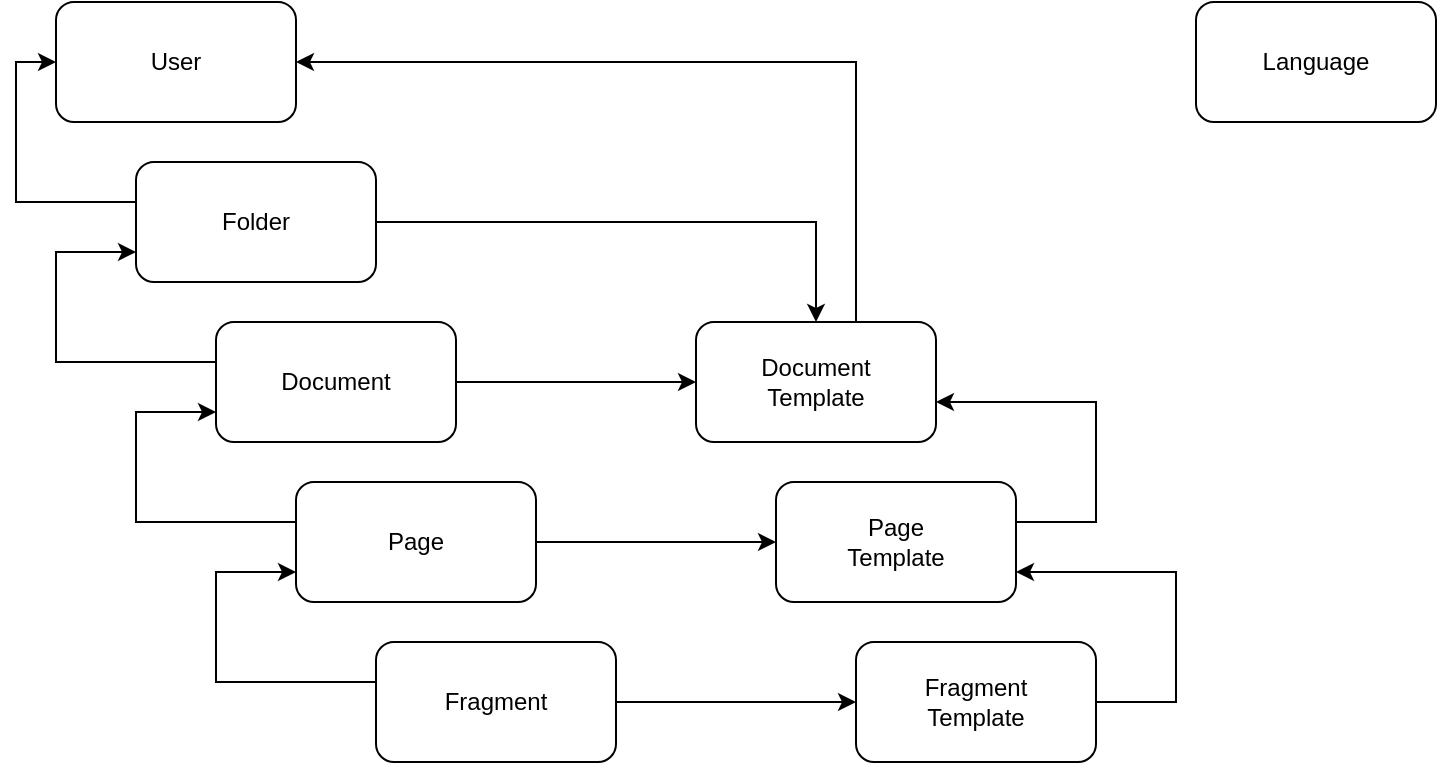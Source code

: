 <mxfile version="26.2.2">
  <diagram id="R2lEEEUBdFMjLlhIrx00" name="Page-1">
    <mxGraphModel dx="950" dy="716" grid="1" gridSize="10" guides="1" tooltips="1" connect="1" arrows="1" fold="1" page="1" pageScale="1" pageWidth="850" pageHeight="1100" math="0" shadow="0" extFonts="Permanent Marker^https://fonts.googleapis.com/css?family=Permanent+Marker">
      <root>
        <mxCell id="0" />
        <mxCell id="1" parent="0" />
        <mxCell id="pddjRHVO3dg_XEJhATsL-1" value="User" style="rounded=1;whiteSpace=wrap;html=1;" vertex="1" parent="1">
          <mxGeometry x="40" y="120" width="120" height="60" as="geometry" />
        </mxCell>
        <mxCell id="pddjRHVO3dg_XEJhATsL-13" style="edgeStyle=orthogonalEdgeStyle;rounded=0;orthogonalLoop=1;jettySize=auto;html=1;" edge="1" parent="1" source="pddjRHVO3dg_XEJhATsL-2" target="pddjRHVO3dg_XEJhATsL-6">
          <mxGeometry relative="1" as="geometry" />
        </mxCell>
        <mxCell id="pddjRHVO3dg_XEJhATsL-2" value="Folder" style="rounded=1;whiteSpace=wrap;html=1;" vertex="1" parent="1">
          <mxGeometry x="80" y="200" width="120" height="60" as="geometry" />
        </mxCell>
        <mxCell id="pddjRHVO3dg_XEJhATsL-10" style="edgeStyle=orthogonalEdgeStyle;rounded=0;orthogonalLoop=1;jettySize=auto;html=1;entryX=0;entryY=0.75;entryDx=0;entryDy=0;" edge="1" parent="1" source="pddjRHVO3dg_XEJhATsL-3" target="pddjRHVO3dg_XEJhATsL-2">
          <mxGeometry relative="1" as="geometry">
            <Array as="points">
              <mxPoint x="40" y="300" />
              <mxPoint x="40" y="245" />
            </Array>
          </mxGeometry>
        </mxCell>
        <mxCell id="pddjRHVO3dg_XEJhATsL-14" style="edgeStyle=orthogonalEdgeStyle;rounded=0;orthogonalLoop=1;jettySize=auto;html=1;" edge="1" parent="1" source="pddjRHVO3dg_XEJhATsL-3" target="pddjRHVO3dg_XEJhATsL-6">
          <mxGeometry relative="1" as="geometry" />
        </mxCell>
        <mxCell id="pddjRHVO3dg_XEJhATsL-3" value="Document" style="rounded=1;whiteSpace=wrap;html=1;" vertex="1" parent="1">
          <mxGeometry x="120" y="280" width="120" height="60" as="geometry" />
        </mxCell>
        <mxCell id="pddjRHVO3dg_XEJhATsL-11" style="edgeStyle=orthogonalEdgeStyle;rounded=0;orthogonalLoop=1;jettySize=auto;html=1;entryX=0;entryY=0.75;entryDx=0;entryDy=0;" edge="1" parent="1" source="pddjRHVO3dg_XEJhATsL-4" target="pddjRHVO3dg_XEJhATsL-3">
          <mxGeometry relative="1" as="geometry">
            <Array as="points">
              <mxPoint x="80" y="380" />
              <mxPoint x="80" y="325" />
            </Array>
          </mxGeometry>
        </mxCell>
        <mxCell id="pddjRHVO3dg_XEJhATsL-15" style="edgeStyle=orthogonalEdgeStyle;rounded=0;orthogonalLoop=1;jettySize=auto;html=1;" edge="1" parent="1" source="pddjRHVO3dg_XEJhATsL-4" target="pddjRHVO3dg_XEJhATsL-7">
          <mxGeometry relative="1" as="geometry" />
        </mxCell>
        <mxCell id="pddjRHVO3dg_XEJhATsL-4" value="Page" style="rounded=1;whiteSpace=wrap;html=1;" vertex="1" parent="1">
          <mxGeometry x="160" y="360" width="120" height="60" as="geometry" />
        </mxCell>
        <mxCell id="pddjRHVO3dg_XEJhATsL-12" style="edgeStyle=orthogonalEdgeStyle;rounded=0;orthogonalLoop=1;jettySize=auto;html=1;entryX=0;entryY=0.75;entryDx=0;entryDy=0;" edge="1" parent="1" source="pddjRHVO3dg_XEJhATsL-5" target="pddjRHVO3dg_XEJhATsL-4">
          <mxGeometry relative="1" as="geometry">
            <Array as="points">
              <mxPoint x="120" y="460" />
              <mxPoint x="120" y="405" />
            </Array>
          </mxGeometry>
        </mxCell>
        <mxCell id="pddjRHVO3dg_XEJhATsL-16" style="edgeStyle=orthogonalEdgeStyle;rounded=0;orthogonalLoop=1;jettySize=auto;html=1;" edge="1" parent="1" source="pddjRHVO3dg_XEJhATsL-5" target="pddjRHVO3dg_XEJhATsL-8">
          <mxGeometry relative="1" as="geometry" />
        </mxCell>
        <mxCell id="pddjRHVO3dg_XEJhATsL-5" value="Fragment" style="rounded=1;whiteSpace=wrap;html=1;" vertex="1" parent="1">
          <mxGeometry x="200" y="440" width="120" height="60" as="geometry" />
        </mxCell>
        <mxCell id="pddjRHVO3dg_XEJhATsL-19" style="edgeStyle=orthogonalEdgeStyle;rounded=0;orthogonalLoop=1;jettySize=auto;html=1;" edge="1" parent="1" source="pddjRHVO3dg_XEJhATsL-6" target="pddjRHVO3dg_XEJhATsL-1">
          <mxGeometry relative="1" as="geometry">
            <Array as="points">
              <mxPoint x="440" y="150" />
            </Array>
          </mxGeometry>
        </mxCell>
        <mxCell id="pddjRHVO3dg_XEJhATsL-6" value="Document&lt;div&gt;Template&lt;/div&gt;" style="rounded=1;whiteSpace=wrap;html=1;" vertex="1" parent="1">
          <mxGeometry x="360" y="280" width="120" height="60" as="geometry" />
        </mxCell>
        <mxCell id="pddjRHVO3dg_XEJhATsL-18" style="edgeStyle=orthogonalEdgeStyle;rounded=0;orthogonalLoop=1;jettySize=auto;html=1;" edge="1" parent="1" source="pddjRHVO3dg_XEJhATsL-7">
          <mxGeometry relative="1" as="geometry">
            <mxPoint x="480" y="320" as="targetPoint" />
            <Array as="points">
              <mxPoint x="560" y="380" />
              <mxPoint x="560" y="320" />
              <mxPoint x="480" y="320" />
            </Array>
          </mxGeometry>
        </mxCell>
        <mxCell id="pddjRHVO3dg_XEJhATsL-7" value="Page&lt;div&gt;Template&lt;/div&gt;" style="rounded=1;whiteSpace=wrap;html=1;" vertex="1" parent="1">
          <mxGeometry x="400" y="360" width="120" height="60" as="geometry" />
        </mxCell>
        <mxCell id="pddjRHVO3dg_XEJhATsL-17" style="edgeStyle=orthogonalEdgeStyle;rounded=0;orthogonalLoop=1;jettySize=auto;html=1;entryX=1;entryY=0.75;entryDx=0;entryDy=0;" edge="1" parent="1" source="pddjRHVO3dg_XEJhATsL-8" target="pddjRHVO3dg_XEJhATsL-7">
          <mxGeometry relative="1" as="geometry">
            <Array as="points">
              <mxPoint x="600" y="470" />
              <mxPoint x="600" y="405" />
            </Array>
          </mxGeometry>
        </mxCell>
        <mxCell id="pddjRHVO3dg_XEJhATsL-8" value="Fragment&lt;div&gt;Template&lt;/div&gt;" style="rounded=1;whiteSpace=wrap;html=1;" vertex="1" parent="1">
          <mxGeometry x="440" y="440" width="120" height="60" as="geometry" />
        </mxCell>
        <mxCell id="pddjRHVO3dg_XEJhATsL-9" style="edgeStyle=orthogonalEdgeStyle;rounded=0;orthogonalLoop=1;jettySize=auto;html=1;" edge="1" parent="1" source="pddjRHVO3dg_XEJhATsL-2" target="pddjRHVO3dg_XEJhATsL-1">
          <mxGeometry relative="1" as="geometry">
            <Array as="points">
              <mxPoint x="20" y="220" />
              <mxPoint x="20" y="150" />
            </Array>
          </mxGeometry>
        </mxCell>
        <mxCell id="pddjRHVO3dg_XEJhATsL-20" value="Language" style="rounded=1;whiteSpace=wrap;html=1;" vertex="1" parent="1">
          <mxGeometry x="610" y="120" width="120" height="60" as="geometry" />
        </mxCell>
      </root>
    </mxGraphModel>
  </diagram>
</mxfile>
